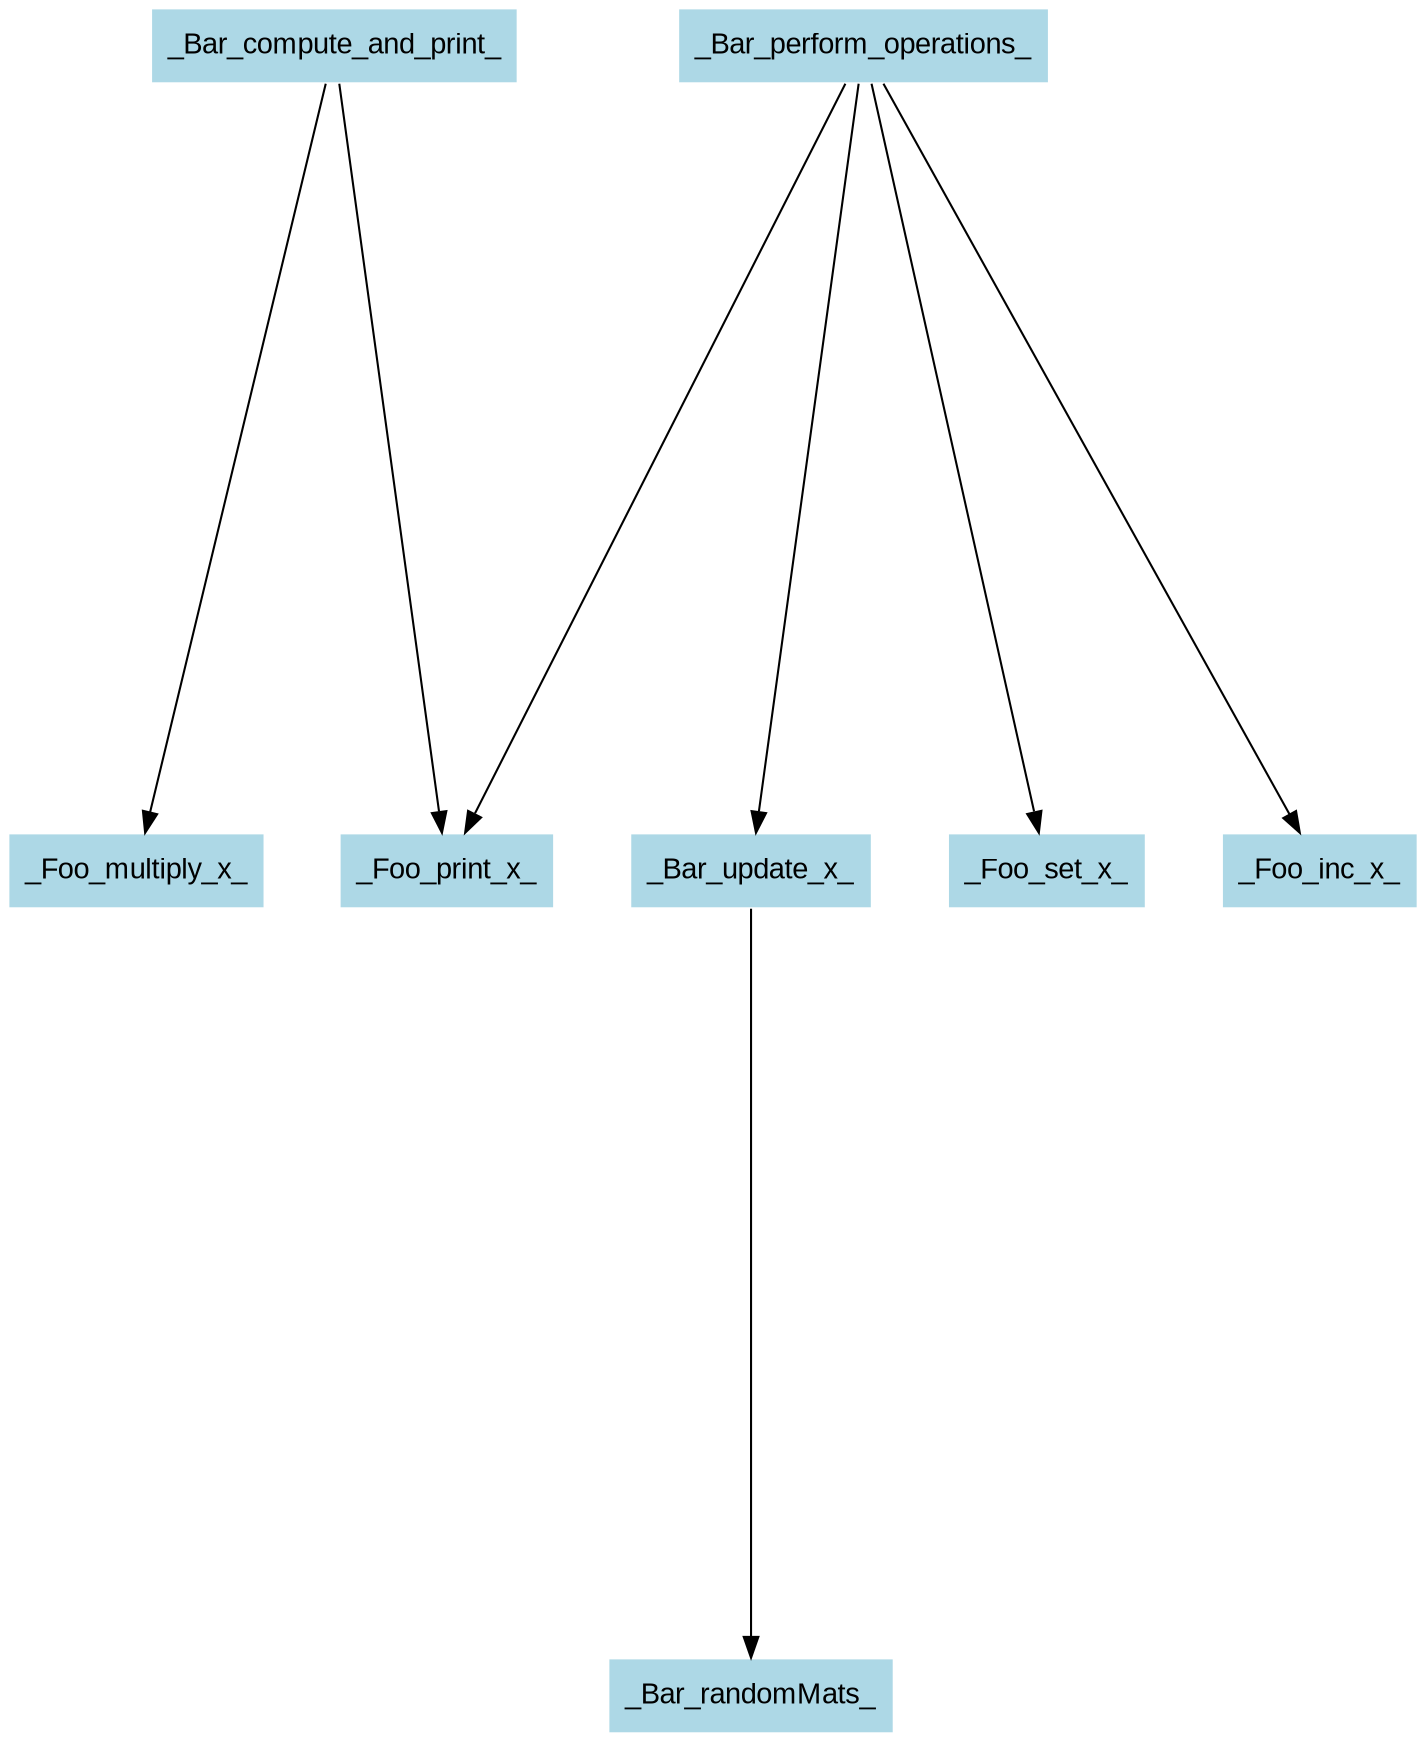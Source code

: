 digraph CallGraph {
ranksep=5;
nodesep=0.5;
node [fontname=Arial];
edge [fontname=Arial];
_Bar_compute_and_print_ -> _Foo_multiply_x_;
_Bar_compute_and_print_ [shape=box, style=filled, fillcolor=lightblue  , color=white];
_Foo_multiply_x_ [shape=box, style=filled, fillcolor=lightblue  , color=white];
_Bar_compute_and_print_ -> _Foo_print_x_;
_Foo_print_x_ [shape=box, style=filled, fillcolor=lightblue  , color=white];
_Bar_update_x_ -> _Bar_randomMats_;
_Bar_update_x_ [shape=box, style=filled, fillcolor=lightblue  , color=white];
_Bar_randomMats_ [shape=box, style=filled, fillcolor=lightblue  , color=white];
_Bar_perform_operations_ -> _Foo_set_x_;
_Bar_perform_operations_ [shape=box, style=filled, fillcolor=lightblue  , color=white];
_Foo_set_x_ [shape=box, style=filled, fillcolor=lightblue  , color=white];
_Bar_perform_operations_ -> _Foo_inc_x_;
_Foo_inc_x_ [shape=box, style=filled, fillcolor=lightblue  , color=white];
_Bar_perform_operations_ -> _Bar_update_x_;
_Bar_perform_operations_ -> _Foo_print_x_;
}
